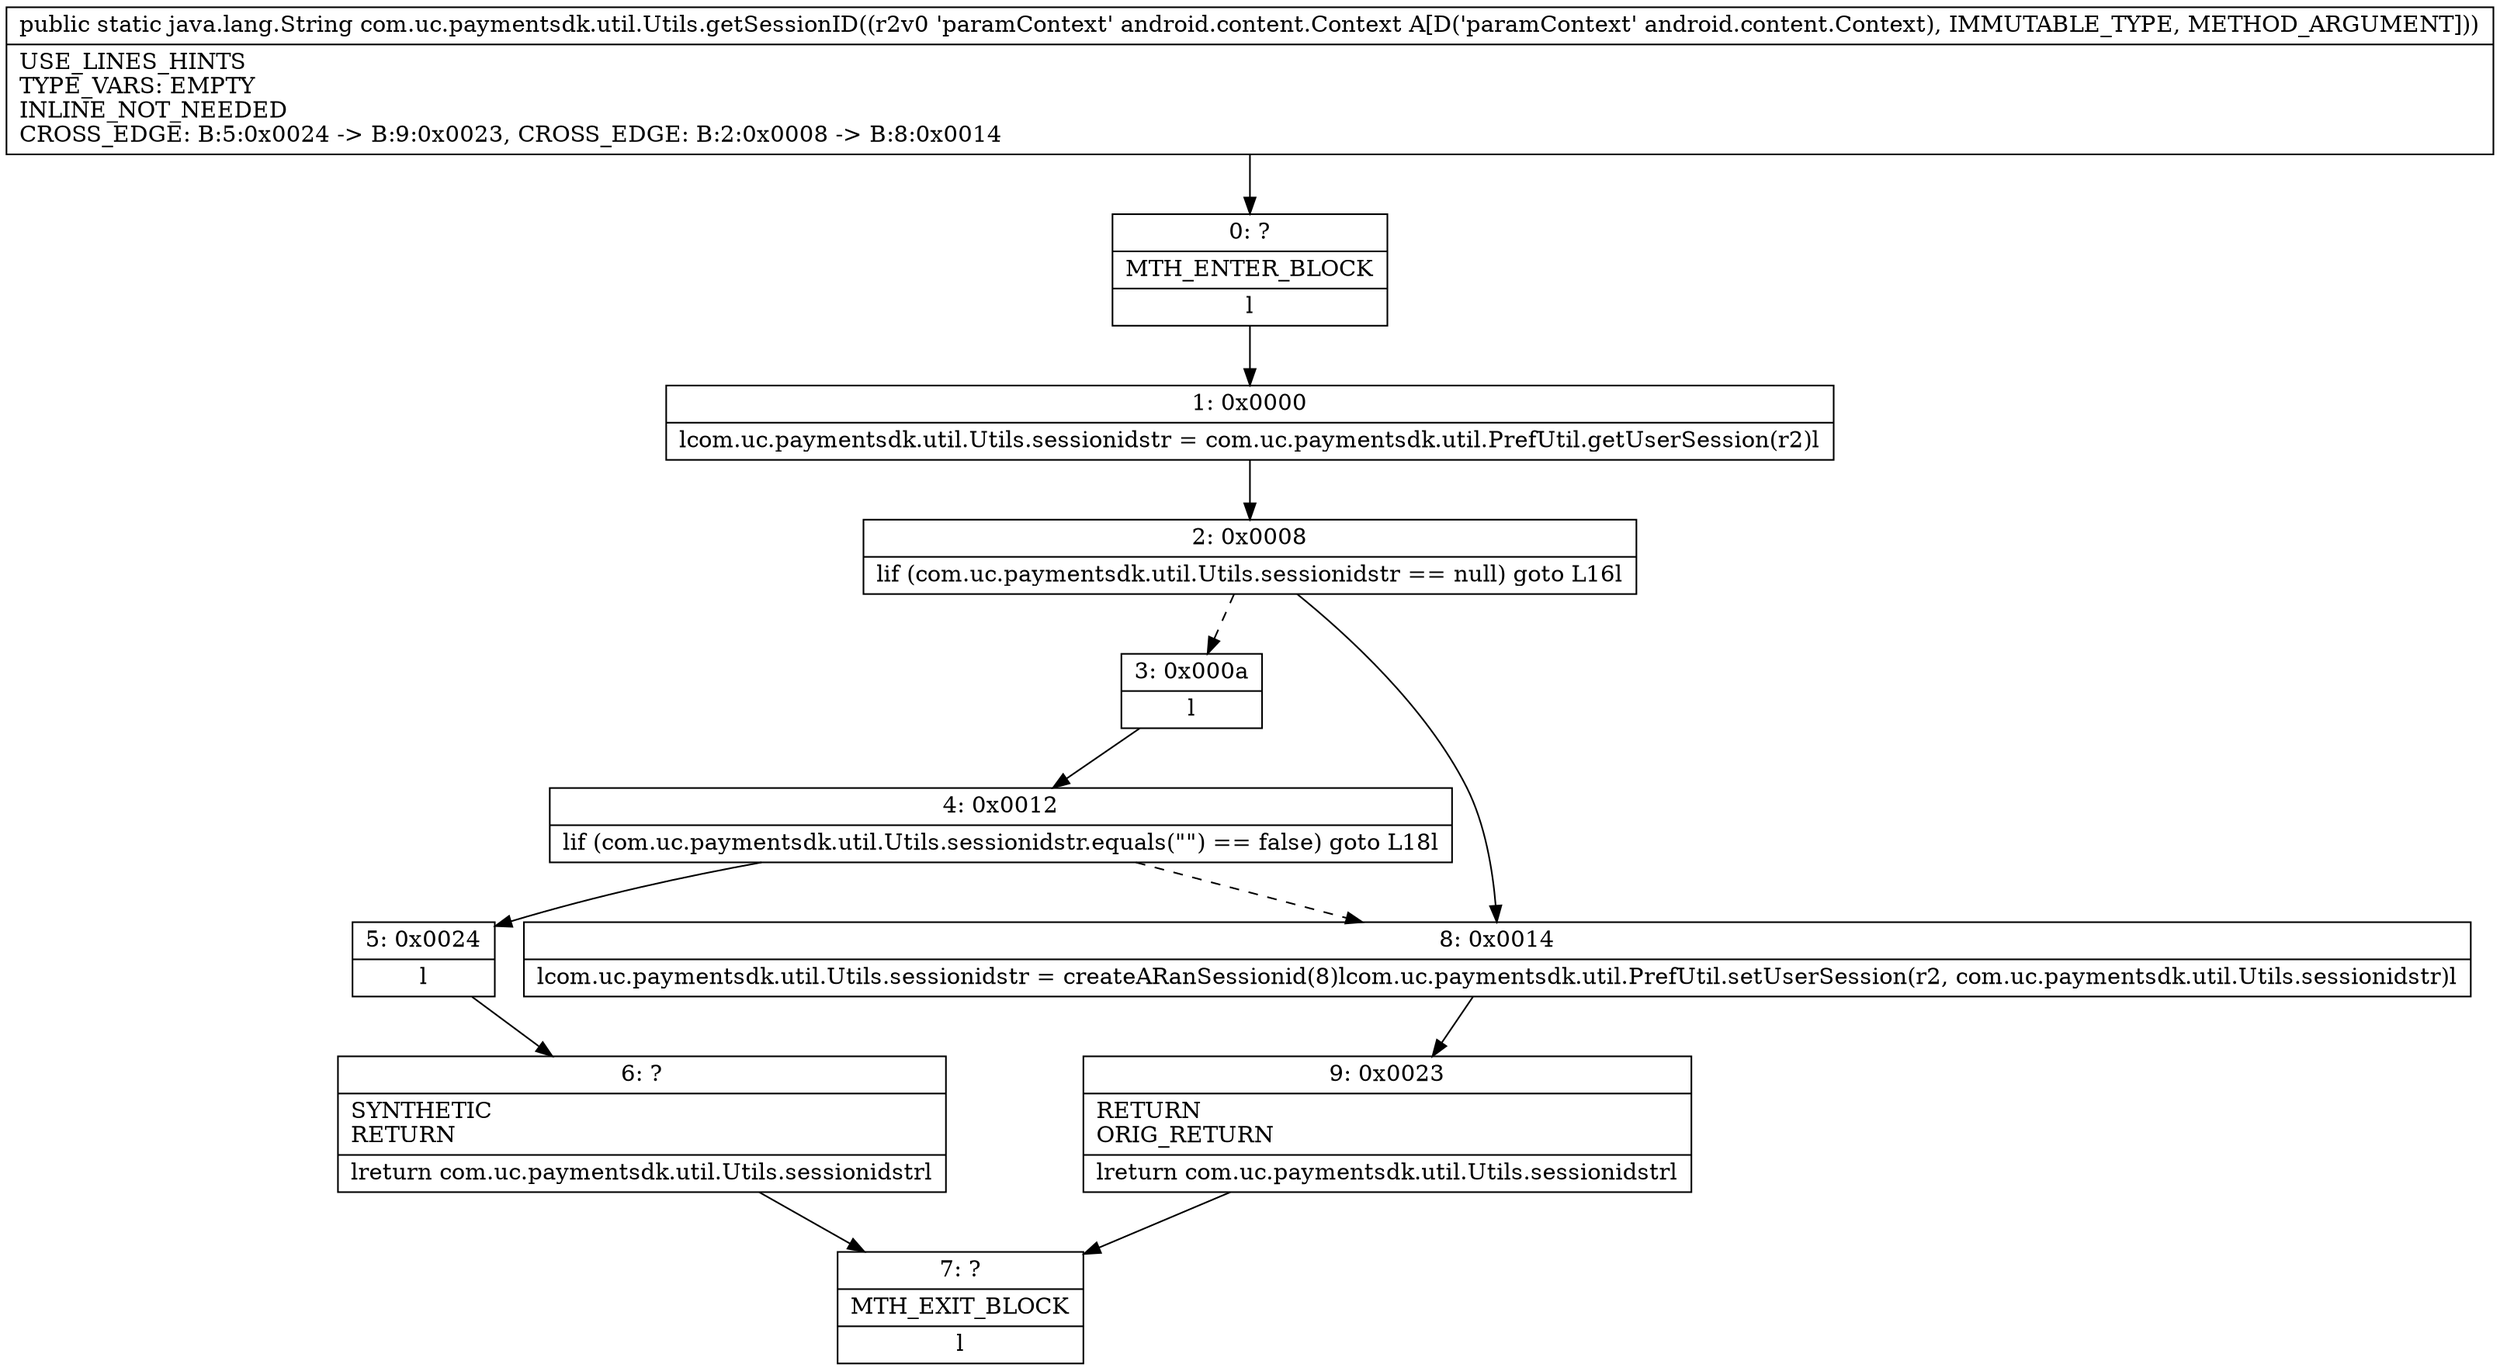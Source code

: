 digraph "CFG forcom.uc.paymentsdk.util.Utils.getSessionID(Landroid\/content\/Context;)Ljava\/lang\/String;" {
Node_0 [shape=record,label="{0\:\ ?|MTH_ENTER_BLOCK\l|l}"];
Node_1 [shape=record,label="{1\:\ 0x0000|lcom.uc.paymentsdk.util.Utils.sessionidstr = com.uc.paymentsdk.util.PrefUtil.getUserSession(r2)l}"];
Node_2 [shape=record,label="{2\:\ 0x0008|lif (com.uc.paymentsdk.util.Utils.sessionidstr == null) goto L16l}"];
Node_3 [shape=record,label="{3\:\ 0x000a|l}"];
Node_4 [shape=record,label="{4\:\ 0x0012|lif (com.uc.paymentsdk.util.Utils.sessionidstr.equals(\"\") == false) goto L18l}"];
Node_5 [shape=record,label="{5\:\ 0x0024|l}"];
Node_6 [shape=record,label="{6\:\ ?|SYNTHETIC\lRETURN\l|lreturn com.uc.paymentsdk.util.Utils.sessionidstrl}"];
Node_7 [shape=record,label="{7\:\ ?|MTH_EXIT_BLOCK\l|l}"];
Node_8 [shape=record,label="{8\:\ 0x0014|lcom.uc.paymentsdk.util.Utils.sessionidstr = createARanSessionid(8)lcom.uc.paymentsdk.util.PrefUtil.setUserSession(r2, com.uc.paymentsdk.util.Utils.sessionidstr)l}"];
Node_9 [shape=record,label="{9\:\ 0x0023|RETURN\lORIG_RETURN\l|lreturn com.uc.paymentsdk.util.Utils.sessionidstrl}"];
MethodNode[shape=record,label="{public static java.lang.String com.uc.paymentsdk.util.Utils.getSessionID((r2v0 'paramContext' android.content.Context A[D('paramContext' android.content.Context), IMMUTABLE_TYPE, METHOD_ARGUMENT]))  | USE_LINES_HINTS\lTYPE_VARS: EMPTY\lINLINE_NOT_NEEDED\lCROSS_EDGE: B:5:0x0024 \-\> B:9:0x0023, CROSS_EDGE: B:2:0x0008 \-\> B:8:0x0014\l}"];
MethodNode -> Node_0;
Node_0 -> Node_1;
Node_1 -> Node_2;
Node_2 -> Node_3[style=dashed];
Node_2 -> Node_8;
Node_3 -> Node_4;
Node_4 -> Node_8[style=dashed];
Node_4 -> Node_5;
Node_5 -> Node_6;
Node_6 -> Node_7;
Node_8 -> Node_9;
Node_9 -> Node_7;
}

